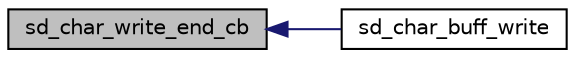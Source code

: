 digraph "sd_char_write_end_cb"
{
  edge [fontname="Helvetica",fontsize="10",labelfontname="Helvetica",labelfontsize="10"];
  node [fontname="Helvetica",fontsize="10",shape=record];
  rankdir="LR";
  Node26 [label="sd_char_write_end_cb",height=0.2,width=0.4,color="black", fillcolor="grey75", style="filled", fontcolor="black"];
  Node26 -> Node27 [dir="back",color="midnightblue",fontsize="10",style="solid",fontname="Helvetica"];
  Node27 [label="sd_char_buff_write",height=0.2,width=0.4,color="black", fillcolor="white", style="filled",URL="$group___s_d___buffer___functions.html#ga4e78b9eaa502531cda91c47a1b5ea801",tooltip="Write Data to Buffer Write a specified length of characters from a data pointer to the buffer..."];
}

